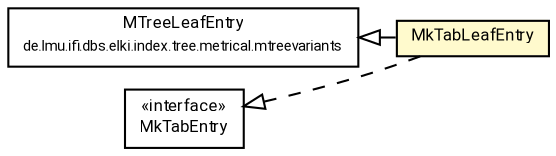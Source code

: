 #!/usr/local/bin/dot
#
# Class diagram 
# Generated by UMLGraph version R5_7_2-60-g0e99a6 (http://www.spinellis.gr/umlgraph/)
#

digraph G {
	graph [fontnames="svg"]
	edge [fontname="Roboto",fontsize=7,labelfontname="Roboto",labelfontsize=7,color="black"];
	node [fontname="Roboto",fontcolor="black",fontsize=8,shape=plaintext,margin=0,width=0,height=0];
	nodesep=0.15;
	ranksep=0.25;
	rankdir=LR;
	// de.lmu.ifi.dbs.elki.index.tree.metrical.mtreevariants.MTreeLeafEntry
	c7096473 [label=<<table title="de.lmu.ifi.dbs.elki.index.tree.metrical.mtreevariants.MTreeLeafEntry" border="0" cellborder="1" cellspacing="0" cellpadding="2" href="../../MTreeLeafEntry.html" target="_parent">
		<tr><td><table border="0" cellspacing="0" cellpadding="1">
		<tr><td align="center" balign="center"> <font face="Roboto">MTreeLeafEntry</font> </td></tr>
		<tr><td align="center" balign="center"> <font face="Roboto" point-size="7.0">de.lmu.ifi.dbs.elki.index.tree.metrical.mtreevariants</font> </td></tr>
		</table></td></tr>
		</table>>, URL="../../MTreeLeafEntry.html"];
	// de.lmu.ifi.dbs.elki.index.tree.metrical.mtreevariants.mktrees.mktab.MkTabLeafEntry
	c7096526 [label=<<table title="de.lmu.ifi.dbs.elki.index.tree.metrical.mtreevariants.mktrees.mktab.MkTabLeafEntry" border="0" cellborder="1" cellspacing="0" cellpadding="2" bgcolor="lemonChiffon" href="MkTabLeafEntry.html" target="_parent">
		<tr><td><table border="0" cellspacing="0" cellpadding="1">
		<tr><td align="center" balign="center"> <font face="Roboto">MkTabLeafEntry</font> </td></tr>
		</table></td></tr>
		</table>>, URL="MkTabLeafEntry.html"];
	// de.lmu.ifi.dbs.elki.index.tree.metrical.mtreevariants.mktrees.mktab.MkTabEntry
	c7096527 [label=<<table title="de.lmu.ifi.dbs.elki.index.tree.metrical.mtreevariants.mktrees.mktab.MkTabEntry" border="0" cellborder="1" cellspacing="0" cellpadding="2" href="MkTabEntry.html" target="_parent">
		<tr><td><table border="0" cellspacing="0" cellpadding="1">
		<tr><td align="center" balign="center"> &#171;interface&#187; </td></tr>
		<tr><td align="center" balign="center"> <font face="Roboto">MkTabEntry</font> </td></tr>
		</table></td></tr>
		</table>>, URL="MkTabEntry.html"];
	// de.lmu.ifi.dbs.elki.index.tree.metrical.mtreevariants.mktrees.mktab.MkTabLeafEntry extends de.lmu.ifi.dbs.elki.index.tree.metrical.mtreevariants.MTreeLeafEntry
	c7096473 -> c7096526 [arrowtail=empty,dir=back,weight=10];
	// de.lmu.ifi.dbs.elki.index.tree.metrical.mtreevariants.mktrees.mktab.MkTabLeafEntry implements de.lmu.ifi.dbs.elki.index.tree.metrical.mtreevariants.mktrees.mktab.MkTabEntry
	c7096527 -> c7096526 [arrowtail=empty,style=dashed,dir=back,weight=9];
}

